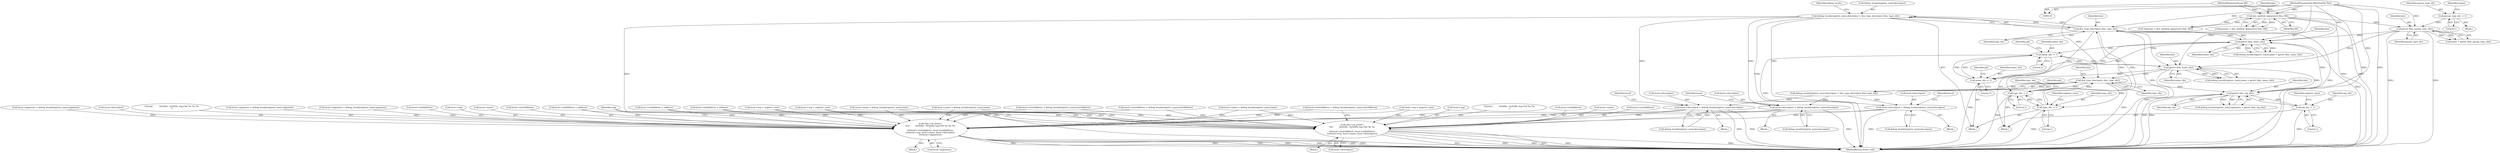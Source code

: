 digraph "0_radare2_ad55822430a03fe075221b543efb434567e9e431@array" {
"1000578" [label="(Call,debug_locals[register_num].descriptor = dex_type_descriptor (bin, type_idx))"];
"1000584" [label="(Call,dex_type_descriptor (bin, type_idx))"];
"1000575" [label="(Call,getstr (bin, name_idx))"];
"1000776" [label="(Call,getstr (bin, sig_idx))"];
"1000760" [label="(Call,dex_type_descriptor (bin, type_idx))"];
"1000751" [label="(Call,getstr (bin, name_idx))"];
"1000336" [label="(Call,getstr (bin, param_type_idx))"];
"1000285" [label="(Call,dex_method_signature2 (bin, MI))"];
"1000112" [label="(MethodParameterIn,RBinDexObj *bin)"];
"1000114" [label="(MethodParameterIn,int MI)"];
"1000331" [label="(Call,param_type_idx -= 1)"];
"1000633" [label="(Call,name_idx -= 1)"];
"1000469" [label="(Call,name_idx -= 1)"];
"1000645" [label="(Call,type_idx -= 1)"];
"1000481" [label="(Call,type_idx -= 1)"];
"1000657" [label="(Call,sig_idx -= 1)"];
"1000524" [label="(Call,local->descriptor = debug_locals[register_num].descriptor)"];
"1001071" [label="(Call,rbin->cb_printf (\n\t\t\t\t\"        0x%04x - 0x%04x reg=%d %s %s %s\n\",\n\t\t\t\tlocal->startAddress, local->endAddress,\n\t\t\t\tlocal->reg, local->name, local->descriptor,\n\t\t\t\tlocal->signature))"];
"1001093" [label="(Call,rbin->cb_printf (\n\t\t\t\t\"        0x%04x - 0x%04x reg=%d %s %s\n\",\n\t\t\t\tlocal->startAddress, local->endAddress,\n\t\t\t\tlocal->reg, local->name, local->descriptor))"];
"1000700" [label="(Call,local->descriptor = debug_locals[register_num].descriptor)"];
"1000829" [label="(Call,local->descriptor = debug_locals[register_num].descriptor)"];
"1000283" [label="(Call,params = dex_method_signature2 (bin, MI))"];
"1000576" [label="(Identifier,bin)"];
"1000645" [label="(Call,type_idx -= 1)"];
"1000745" [label="(Call,debug_locals[register_num].name = getstr (bin, name_idx))"];
"1001101" [label="(Call,local->reg)"];
"1000760" [label="(Call,dex_type_descriptor (bin, type_idx))"];
"1001070" [label="(Block,)"];
"1000754" [label="(Call,debug_locals[register_num].descriptor = dex_type_descriptor (bin, type_idx))"];
"1000335" [label="(Identifier,name)"];
"1000704" [label="(Call,debug_locals[register_num].descriptor)"];
"1001079" [label="(Call,local->reg)"];
"1000805" [label="(Block,)"];
"1001082" [label="(Call,local->name)"];
"1000302" [label="(Block,)"];
"1000332" [label="(Identifier,param_type_idx)"];
"1001112" [label="(Identifier,reg)"];
"1000473" [label="(Identifier,p4)"];
"1001104" [label="(Call,local->name)"];
"1000676" [label="(Block,)"];
"1001073" [label="(Call,local->startAddress)"];
"1001088" [label="(Call,local->signature)"];
"1001185" [label="(MethodReturn,static void)"];
"1000691" [label="(Call,local->name = debug_locals[register_num].name)"];
"1000470" [label="(Identifier,name_idx)"];
"1000486" [label="(Identifier,register_num)"];
"1000751" [label="(Call,getstr (bin, name_idx))"];
"1000662" [label="(Identifier,register_num)"];
"1000700" [label="(Call,local->descriptor = debug_locals[register_num].descriptor)"];
"1000752" [label="(Identifier,bin)"];
"1000732" [label="(Call,local->reg = register_num)"];
"1001094" [label="(Literal,\"        0x%04x - 0x%04x reg=%d %s %s\n\")"];
"1000336" [label="(Call,getstr (bin, param_type_idx))"];
"1000649" [label="(Identifier,p4)"];
"1000770" [label="(Call,debug_locals[register_num].signature = getstr (bin, sig_idx))"];
"1000524" [label="(Call,local->descriptor = debug_locals[register_num].descriptor)"];
"1000542" [label="(Call,local->signature = debug_locals[register_num].signature)"];
"1001107" [label="(Call,local->descriptor)"];
"1000286" [label="(Identifier,bin)"];
"1000829" [label="(Call,local->descriptor = debug_locals[register_num].descriptor)"];
"1000333" [label="(Literal,1)"];
"1000659" [label="(Literal,1)"];
"1000500" [label="(Block,)"];
"1000577" [label="(Identifier,name_idx)"];
"1001098" [label="(Call,local->endAddress)"];
"1000579" [label="(Call,debug_locals[register_num].descriptor)"];
"1000282" [label="(Call,!(params = dex_method_signature2 (bin, MI)))"];
"1001085" [label="(Call,local->descriptor)"];
"1000866" [label="(Call,local->endAddress = address)"];
"1000635" [label="(Literal,1)"];
"1000287" [label="(Identifier,MI)"];
"1001072" [label="(Literal,\"        0x%04x - 0x%04x reg=%d %s %s %s\n\")"];
"1000561" [label="(Call,local->endAddress = address)"];
"1000334" [label="(Call,name = getstr (bin, param_type_idx))"];
"1000847" [label="(Call,local->signature = debug_locals[register_num].signature)"];
"1000634" [label="(Identifier,name_idx)"];
"1000586" [label="(Identifier,type_idx)"];
"1000737" [label="(Call,local->endAddress = address)"];
"1000761" [label="(Identifier,bin)"];
"1000718" [label="(Call,local->signature = debug_locals[register_num].signature)"];
"1001092" [label="(Block,)"];
"1000114" [label="(MethodParameterIn,int MI)"];
"1000709" [label="(Call,local->startAddress = debug_locals[register_num].startAddress)"];
"1000535" [label="(Identifier,local)"];
"1000285" [label="(Call,dex_method_signature2 (bin, MI))"];
"1000585" [label="(Identifier,bin)"];
"1000777" [label="(Identifier,bin)"];
"1000525" [label="(Call,local->descriptor)"];
"1000711" [label="(Identifier,local)"];
"1000569" [label="(Call,debug_locals[register_num].name = getstr (bin, name_idx))"];
"1000447" [label="(Block,)"];
"1000337" [label="(Identifier,bin)"];
"1000647" [label="(Literal,1)"];
"1000830" [label="(Call,local->descriptor)"];
"1000762" [label="(Identifier,type_idx)"];
"1000658" [label="(Identifier,sig_idx)"];
"1000112" [label="(MethodParameterIn,RBinDexObj *bin)"];
"1000483" [label="(Literal,1)"];
"1001071" [label="(Call,rbin->cb_printf (\n\t\t\t\t\"        0x%04x - 0x%04x reg=%d %s %s %s\n\",\n\t\t\t\tlocal->startAddress, local->endAddress,\n\t\t\t\tlocal->reg, local->name, local->descriptor,\n\t\t\t\tlocal->signature))"];
"1000633" [label="(Call,name_idx -= 1)"];
"1000833" [label="(Call,debug_locals[register_num].descriptor)"];
"1000471" [label="(Literal,1)"];
"1000590" [label="(Identifier,debug_locals)"];
"1000753" [label="(Identifier,name_idx)"];
"1000338" [label="(Identifier,param_type_idx)"];
"1000610" [label="(Block,)"];
"1000646" [label="(Identifier,type_idx)"];
"1000575" [label="(Call,getstr (bin, name_idx))"];
"1000584" [label="(Call,dex_type_descriptor (bin, type_idx))"];
"1000469" [label="(Call,name_idx -= 1)"];
"1000861" [label="(Call,local->reg = register_num)"];
"1000840" [label="(Identifier,local)"];
"1000578" [label="(Call,debug_locals[register_num].descriptor = dex_type_descriptor (bin, type_idx))"];
"1000776" [label="(Call,getstr (bin, sig_idx))"];
"1000515" [label="(Call,local->name = debug_locals[register_num].name)"];
"1001095" [label="(Call,local->startAddress)"];
"1000528" [label="(Call,debug_locals[register_num].descriptor)"];
"1000331" [label="(Call,param_type_idx -= 1)"];
"1000482" [label="(Identifier,type_idx)"];
"1001076" [label="(Call,local->endAddress)"];
"1000556" [label="(Call,local->reg = register_num)"];
"1000820" [label="(Call,local->name = debug_locals[register_num].name)"];
"1000701" [label="(Call,local->descriptor)"];
"1000838" [label="(Call,local->startAddress = debug_locals[register_num].startAddress)"];
"1000481" [label="(Call,type_idx -= 1)"];
"1000637" [label="(Identifier,p4)"];
"1001093" [label="(Call,rbin->cb_printf (\n\t\t\t\t\"        0x%04x - 0x%04x reg=%d %s %s\n\",\n\t\t\t\tlocal->startAddress, local->endAddress,\n\t\t\t\tlocal->reg, local->name, local->descriptor))"];
"1000657" [label="(Call,sig_idx -= 1)"];
"1000778" [label="(Identifier,sig_idx)"];
"1000533" [label="(Call,local->startAddress = debug_locals[register_num].startAddress)"];
"1000578" -> "1000447"  [label="AST: "];
"1000578" -> "1000584"  [label="CFG: "];
"1000579" -> "1000578"  [label="AST: "];
"1000584" -> "1000578"  [label="AST: "];
"1000590" -> "1000578"  [label="CFG: "];
"1000578" -> "1001185"  [label="DDG: "];
"1000578" -> "1001185"  [label="DDG: "];
"1000578" -> "1000524"  [label="DDG: "];
"1000584" -> "1000578"  [label="DDG: "];
"1000584" -> "1000578"  [label="DDG: "];
"1000578" -> "1000700"  [label="DDG: "];
"1000578" -> "1000829"  [label="DDG: "];
"1000584" -> "1000586"  [label="CFG: "];
"1000585" -> "1000584"  [label="AST: "];
"1000586" -> "1000584"  [label="AST: "];
"1000584" -> "1001185"  [label="DDG: "];
"1000584" -> "1001185"  [label="DDG: "];
"1000584" -> "1000481"  [label="DDG: "];
"1000584" -> "1000575"  [label="DDG: "];
"1000575" -> "1000584"  [label="DDG: "];
"1000112" -> "1000584"  [label="DDG: "];
"1000481" -> "1000584"  [label="DDG: "];
"1000584" -> "1000645"  [label="DDG: "];
"1000584" -> "1000751"  [label="DDG: "];
"1000575" -> "1000569"  [label="AST: "];
"1000575" -> "1000577"  [label="CFG: "];
"1000576" -> "1000575"  [label="AST: "];
"1000577" -> "1000575"  [label="AST: "];
"1000569" -> "1000575"  [label="CFG: "];
"1000575" -> "1001185"  [label="DDG: "];
"1000575" -> "1000469"  [label="DDG: "];
"1000575" -> "1000569"  [label="DDG: "];
"1000575" -> "1000569"  [label="DDG: "];
"1000776" -> "1000575"  [label="DDG: "];
"1000336" -> "1000575"  [label="DDG: "];
"1000112" -> "1000575"  [label="DDG: "];
"1000469" -> "1000575"  [label="DDG: "];
"1000575" -> "1000633"  [label="DDG: "];
"1000776" -> "1000770"  [label="AST: "];
"1000776" -> "1000778"  [label="CFG: "];
"1000777" -> "1000776"  [label="AST: "];
"1000778" -> "1000776"  [label="AST: "];
"1000770" -> "1000776"  [label="CFG: "];
"1000776" -> "1001185"  [label="DDG: "];
"1000776" -> "1001185"  [label="DDG: "];
"1000776" -> "1000657"  [label="DDG: "];
"1000776" -> "1000751"  [label="DDG: "];
"1000776" -> "1000770"  [label="DDG: "];
"1000776" -> "1000770"  [label="DDG: "];
"1000760" -> "1000776"  [label="DDG: "];
"1000112" -> "1000776"  [label="DDG: "];
"1000657" -> "1000776"  [label="DDG: "];
"1000760" -> "1000754"  [label="AST: "];
"1000760" -> "1000762"  [label="CFG: "];
"1000761" -> "1000760"  [label="AST: "];
"1000762" -> "1000760"  [label="AST: "];
"1000754" -> "1000760"  [label="CFG: "];
"1000760" -> "1001185"  [label="DDG: "];
"1000760" -> "1000481"  [label="DDG: "];
"1000760" -> "1000645"  [label="DDG: "];
"1000760" -> "1000754"  [label="DDG: "];
"1000760" -> "1000754"  [label="DDG: "];
"1000751" -> "1000760"  [label="DDG: "];
"1000112" -> "1000760"  [label="DDG: "];
"1000645" -> "1000760"  [label="DDG: "];
"1000751" -> "1000745"  [label="AST: "];
"1000751" -> "1000753"  [label="CFG: "];
"1000752" -> "1000751"  [label="AST: "];
"1000753" -> "1000751"  [label="AST: "];
"1000745" -> "1000751"  [label="CFG: "];
"1000751" -> "1001185"  [label="DDG: "];
"1000751" -> "1000469"  [label="DDG: "];
"1000751" -> "1000633"  [label="DDG: "];
"1000751" -> "1000745"  [label="DDG: "];
"1000751" -> "1000745"  [label="DDG: "];
"1000336" -> "1000751"  [label="DDG: "];
"1000112" -> "1000751"  [label="DDG: "];
"1000633" -> "1000751"  [label="DDG: "];
"1000336" -> "1000334"  [label="AST: "];
"1000336" -> "1000338"  [label="CFG: "];
"1000337" -> "1000336"  [label="AST: "];
"1000338" -> "1000336"  [label="AST: "];
"1000334" -> "1000336"  [label="CFG: "];
"1000336" -> "1001185"  [label="DDG: "];
"1000336" -> "1001185"  [label="DDG: "];
"1000336" -> "1000334"  [label="DDG: "];
"1000336" -> "1000334"  [label="DDG: "];
"1000285" -> "1000336"  [label="DDG: "];
"1000112" -> "1000336"  [label="DDG: "];
"1000331" -> "1000336"  [label="DDG: "];
"1000285" -> "1000283"  [label="AST: "];
"1000285" -> "1000287"  [label="CFG: "];
"1000286" -> "1000285"  [label="AST: "];
"1000287" -> "1000285"  [label="AST: "];
"1000283" -> "1000285"  [label="CFG: "];
"1000285" -> "1001185"  [label="DDG: "];
"1000285" -> "1001185"  [label="DDG: "];
"1000285" -> "1000282"  [label="DDG: "];
"1000285" -> "1000282"  [label="DDG: "];
"1000285" -> "1000283"  [label="DDG: "];
"1000285" -> "1000283"  [label="DDG: "];
"1000112" -> "1000285"  [label="DDG: "];
"1000114" -> "1000285"  [label="DDG: "];
"1000112" -> "1000110"  [label="AST: "];
"1000112" -> "1001185"  [label="DDG: "];
"1000114" -> "1000110"  [label="AST: "];
"1000114" -> "1001185"  [label="DDG: "];
"1000331" -> "1000302"  [label="AST: "];
"1000331" -> "1000333"  [label="CFG: "];
"1000332" -> "1000331"  [label="AST: "];
"1000333" -> "1000331"  [label="AST: "];
"1000335" -> "1000331"  [label="CFG: "];
"1000633" -> "1000610"  [label="AST: "];
"1000633" -> "1000635"  [label="CFG: "];
"1000634" -> "1000633"  [label="AST: "];
"1000635" -> "1000633"  [label="AST: "];
"1000637" -> "1000633"  [label="CFG: "];
"1000633" -> "1001185"  [label="DDG: "];
"1000633" -> "1000469"  [label="DDG: "];
"1000469" -> "1000633"  [label="DDG: "];
"1000469" -> "1000447"  [label="AST: "];
"1000469" -> "1000471"  [label="CFG: "];
"1000470" -> "1000469"  [label="AST: "];
"1000471" -> "1000469"  [label="AST: "];
"1000473" -> "1000469"  [label="CFG: "];
"1000469" -> "1001185"  [label="DDG: "];
"1000645" -> "1000610"  [label="AST: "];
"1000645" -> "1000647"  [label="CFG: "];
"1000646" -> "1000645"  [label="AST: "];
"1000647" -> "1000645"  [label="AST: "];
"1000649" -> "1000645"  [label="CFG: "];
"1000645" -> "1001185"  [label="DDG: "];
"1000645" -> "1000481"  [label="DDG: "];
"1000481" -> "1000645"  [label="DDG: "];
"1000481" -> "1000447"  [label="AST: "];
"1000481" -> "1000483"  [label="CFG: "];
"1000482" -> "1000481"  [label="AST: "];
"1000483" -> "1000481"  [label="AST: "];
"1000486" -> "1000481"  [label="CFG: "];
"1000481" -> "1001185"  [label="DDG: "];
"1000657" -> "1000610"  [label="AST: "];
"1000657" -> "1000659"  [label="CFG: "];
"1000658" -> "1000657"  [label="AST: "];
"1000659" -> "1000657"  [label="AST: "];
"1000662" -> "1000657"  [label="CFG: "];
"1000657" -> "1001185"  [label="DDG: "];
"1000524" -> "1000500"  [label="AST: "];
"1000524" -> "1000528"  [label="CFG: "];
"1000525" -> "1000524"  [label="AST: "];
"1000528" -> "1000524"  [label="AST: "];
"1000535" -> "1000524"  [label="CFG: "];
"1000524" -> "1001185"  [label="DDG: "];
"1000754" -> "1000524"  [label="DDG: "];
"1000524" -> "1001071"  [label="DDG: "];
"1000524" -> "1001093"  [label="DDG: "];
"1001071" -> "1001070"  [label="AST: "];
"1001071" -> "1001088"  [label="CFG: "];
"1001072" -> "1001071"  [label="AST: "];
"1001073" -> "1001071"  [label="AST: "];
"1001076" -> "1001071"  [label="AST: "];
"1001079" -> "1001071"  [label="AST: "];
"1001082" -> "1001071"  [label="AST: "];
"1001085" -> "1001071"  [label="AST: "];
"1001088" -> "1001071"  [label="AST: "];
"1001112" -> "1001071"  [label="CFG: "];
"1001071" -> "1001185"  [label="DDG: "];
"1001071" -> "1001185"  [label="DDG: "];
"1001071" -> "1001185"  [label="DDG: "];
"1001071" -> "1001185"  [label="DDG: "];
"1001071" -> "1001185"  [label="DDG: "];
"1001071" -> "1001185"  [label="DDG: "];
"1001071" -> "1001185"  [label="DDG: "];
"1000709" -> "1001071"  [label="DDG: "];
"1000533" -> "1001071"  [label="DDG: "];
"1000838" -> "1001071"  [label="DDG: "];
"1000866" -> "1001071"  [label="DDG: "];
"1000561" -> "1001071"  [label="DDG: "];
"1000737" -> "1001071"  [label="DDG: "];
"1000556" -> "1001071"  [label="DDG: "];
"1000861" -> "1001071"  [label="DDG: "];
"1000732" -> "1001071"  [label="DDG: "];
"1000515" -> "1001071"  [label="DDG: "];
"1000691" -> "1001071"  [label="DDG: "];
"1000820" -> "1001071"  [label="DDG: "];
"1000829" -> "1001071"  [label="DDG: "];
"1000700" -> "1001071"  [label="DDG: "];
"1000718" -> "1001071"  [label="DDG: "];
"1000542" -> "1001071"  [label="DDG: "];
"1000847" -> "1001071"  [label="DDG: "];
"1001093" -> "1001092"  [label="AST: "];
"1001093" -> "1001107"  [label="CFG: "];
"1001094" -> "1001093"  [label="AST: "];
"1001095" -> "1001093"  [label="AST: "];
"1001098" -> "1001093"  [label="AST: "];
"1001101" -> "1001093"  [label="AST: "];
"1001104" -> "1001093"  [label="AST: "];
"1001107" -> "1001093"  [label="AST: "];
"1001112" -> "1001093"  [label="CFG: "];
"1001093" -> "1001185"  [label="DDG: "];
"1001093" -> "1001185"  [label="DDG: "];
"1001093" -> "1001185"  [label="DDG: "];
"1001093" -> "1001185"  [label="DDG: "];
"1001093" -> "1001185"  [label="DDG: "];
"1001093" -> "1001185"  [label="DDG: "];
"1000709" -> "1001093"  [label="DDG: "];
"1000533" -> "1001093"  [label="DDG: "];
"1000838" -> "1001093"  [label="DDG: "];
"1000866" -> "1001093"  [label="DDG: "];
"1000561" -> "1001093"  [label="DDG: "];
"1000737" -> "1001093"  [label="DDG: "];
"1000556" -> "1001093"  [label="DDG: "];
"1000861" -> "1001093"  [label="DDG: "];
"1000732" -> "1001093"  [label="DDG: "];
"1000515" -> "1001093"  [label="DDG: "];
"1000691" -> "1001093"  [label="DDG: "];
"1000820" -> "1001093"  [label="DDG: "];
"1000829" -> "1001093"  [label="DDG: "];
"1000700" -> "1001093"  [label="DDG: "];
"1000700" -> "1000676"  [label="AST: "];
"1000700" -> "1000704"  [label="CFG: "];
"1000701" -> "1000700"  [label="AST: "];
"1000704" -> "1000700"  [label="AST: "];
"1000711" -> "1000700"  [label="CFG: "];
"1000700" -> "1001185"  [label="DDG: "];
"1000754" -> "1000700"  [label="DDG: "];
"1000829" -> "1000805"  [label="AST: "];
"1000829" -> "1000833"  [label="CFG: "];
"1000830" -> "1000829"  [label="AST: "];
"1000833" -> "1000829"  [label="AST: "];
"1000840" -> "1000829"  [label="CFG: "];
"1000829" -> "1001185"  [label="DDG: "];
"1000829" -> "1001185"  [label="DDG: "];
"1000754" -> "1000829"  [label="DDG: "];
}
